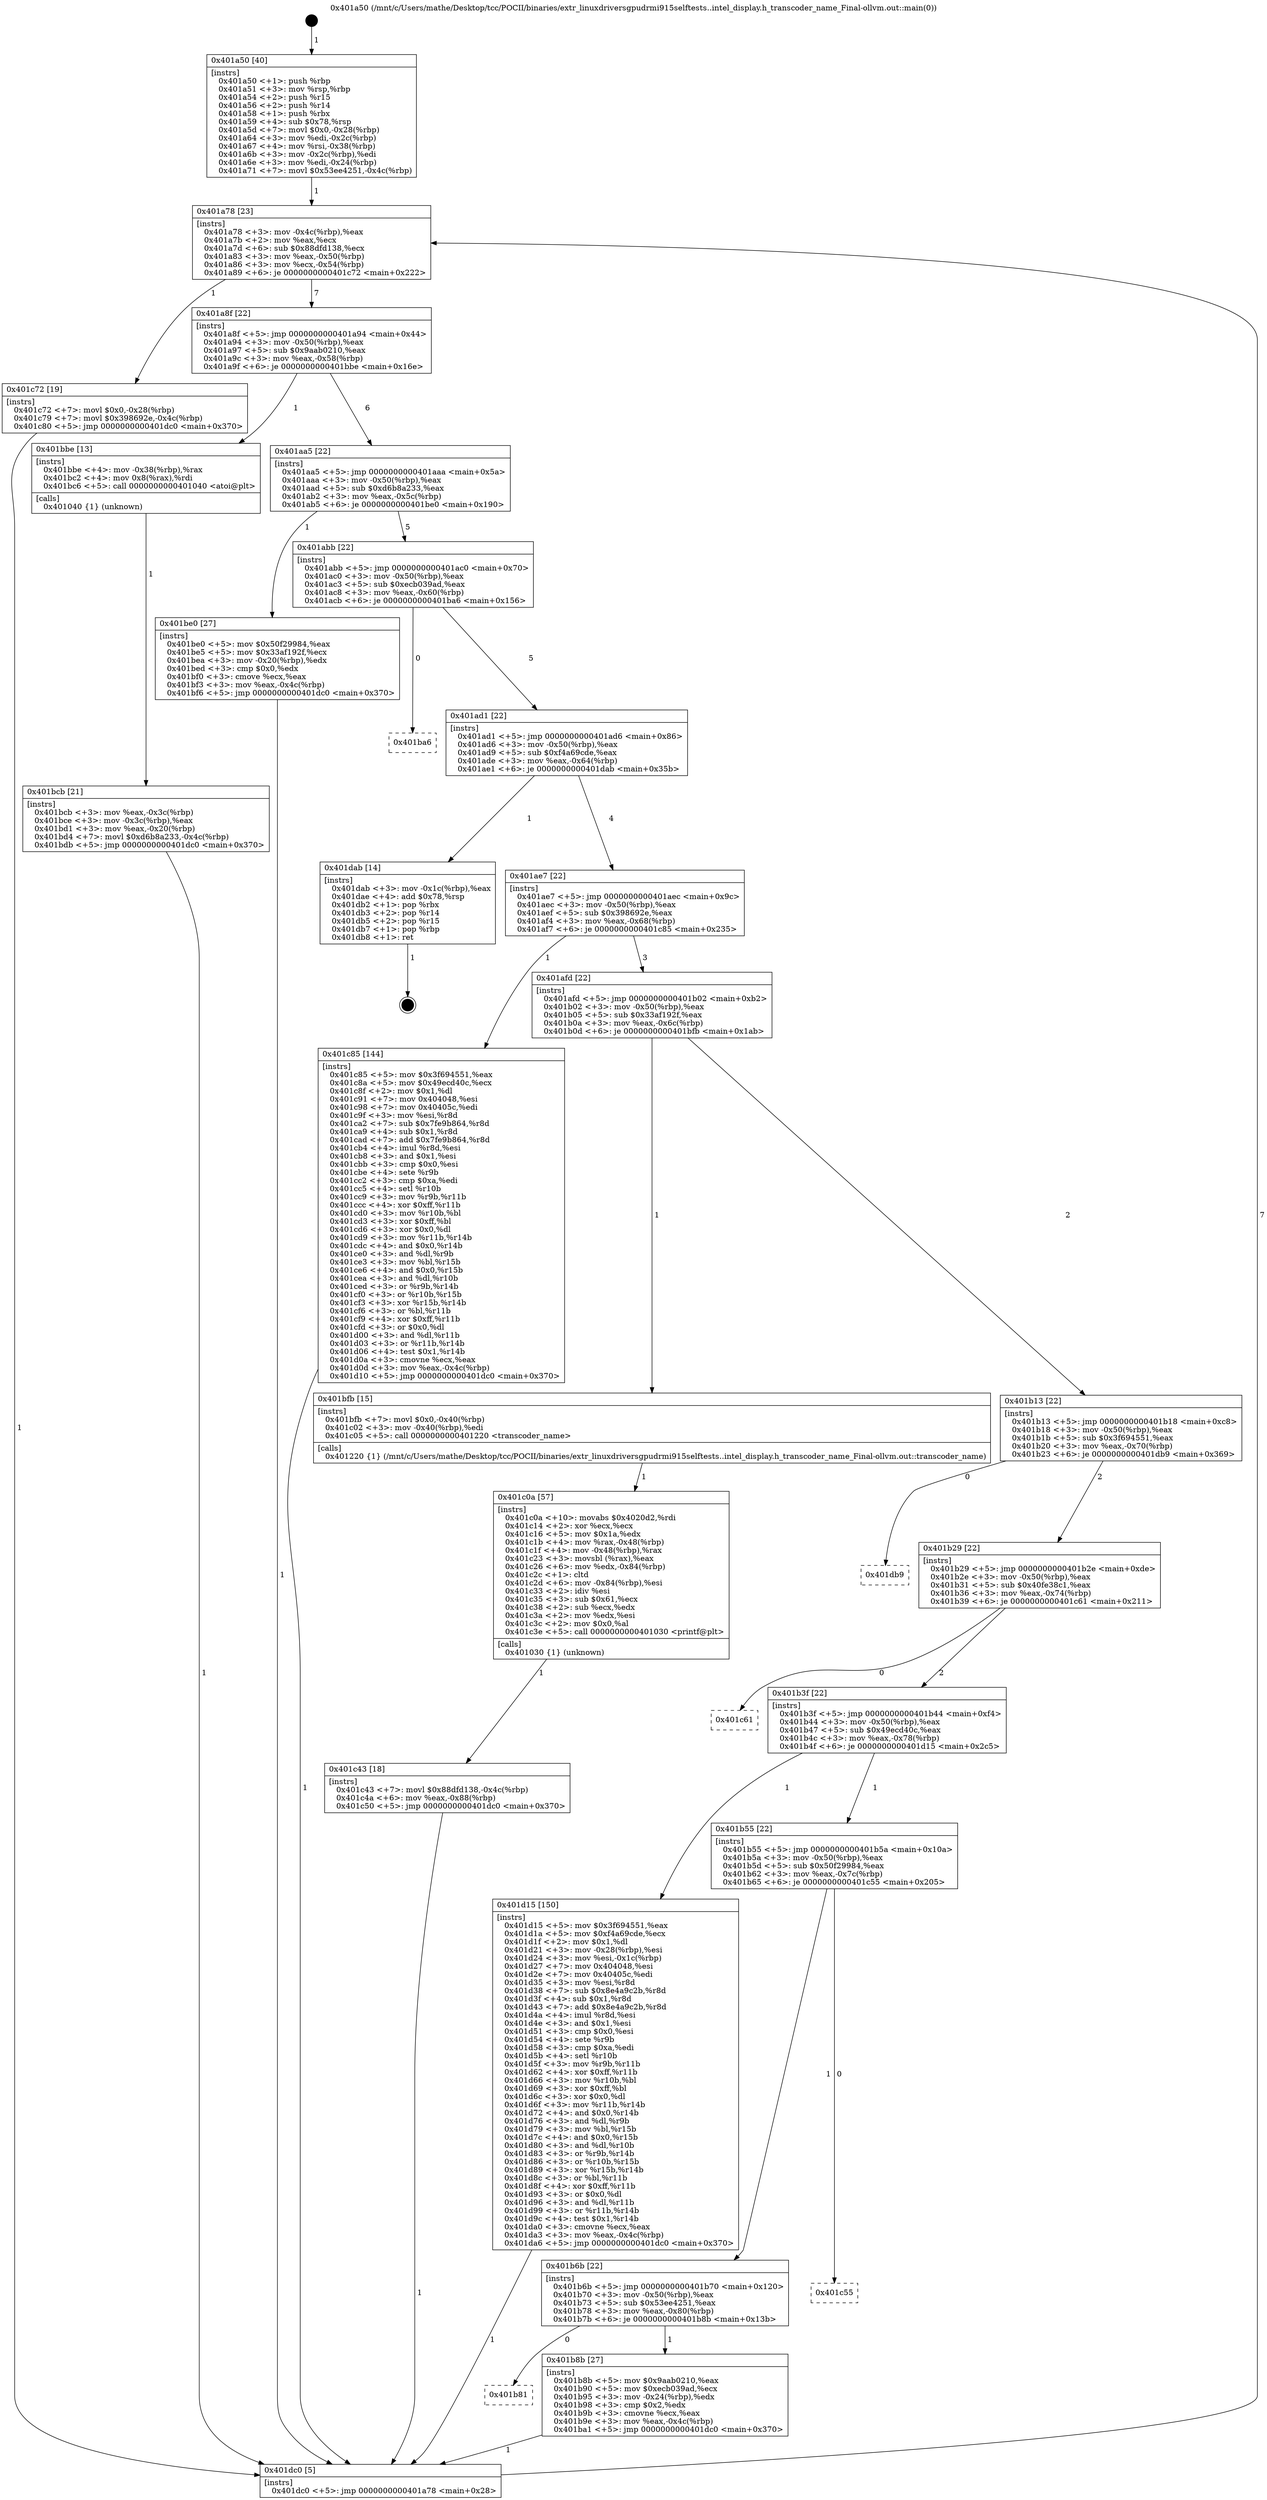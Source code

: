 digraph "0x401a50" {
  label = "0x401a50 (/mnt/c/Users/mathe/Desktop/tcc/POCII/binaries/extr_linuxdriversgpudrmi915selftests..intel_display.h_transcoder_name_Final-ollvm.out::main(0))"
  labelloc = "t"
  node[shape=record]

  Entry [label="",width=0.3,height=0.3,shape=circle,fillcolor=black,style=filled]
  "0x401a78" [label="{
     0x401a78 [23]\l
     | [instrs]\l
     &nbsp;&nbsp;0x401a78 \<+3\>: mov -0x4c(%rbp),%eax\l
     &nbsp;&nbsp;0x401a7b \<+2\>: mov %eax,%ecx\l
     &nbsp;&nbsp;0x401a7d \<+6\>: sub $0x88dfd138,%ecx\l
     &nbsp;&nbsp;0x401a83 \<+3\>: mov %eax,-0x50(%rbp)\l
     &nbsp;&nbsp;0x401a86 \<+3\>: mov %ecx,-0x54(%rbp)\l
     &nbsp;&nbsp;0x401a89 \<+6\>: je 0000000000401c72 \<main+0x222\>\l
  }"]
  "0x401c72" [label="{
     0x401c72 [19]\l
     | [instrs]\l
     &nbsp;&nbsp;0x401c72 \<+7\>: movl $0x0,-0x28(%rbp)\l
     &nbsp;&nbsp;0x401c79 \<+7\>: movl $0x398692e,-0x4c(%rbp)\l
     &nbsp;&nbsp;0x401c80 \<+5\>: jmp 0000000000401dc0 \<main+0x370\>\l
  }"]
  "0x401a8f" [label="{
     0x401a8f [22]\l
     | [instrs]\l
     &nbsp;&nbsp;0x401a8f \<+5\>: jmp 0000000000401a94 \<main+0x44\>\l
     &nbsp;&nbsp;0x401a94 \<+3\>: mov -0x50(%rbp),%eax\l
     &nbsp;&nbsp;0x401a97 \<+5\>: sub $0x9aab0210,%eax\l
     &nbsp;&nbsp;0x401a9c \<+3\>: mov %eax,-0x58(%rbp)\l
     &nbsp;&nbsp;0x401a9f \<+6\>: je 0000000000401bbe \<main+0x16e\>\l
  }"]
  Exit [label="",width=0.3,height=0.3,shape=circle,fillcolor=black,style=filled,peripheries=2]
  "0x401bbe" [label="{
     0x401bbe [13]\l
     | [instrs]\l
     &nbsp;&nbsp;0x401bbe \<+4\>: mov -0x38(%rbp),%rax\l
     &nbsp;&nbsp;0x401bc2 \<+4\>: mov 0x8(%rax),%rdi\l
     &nbsp;&nbsp;0x401bc6 \<+5\>: call 0000000000401040 \<atoi@plt\>\l
     | [calls]\l
     &nbsp;&nbsp;0x401040 \{1\} (unknown)\l
  }"]
  "0x401aa5" [label="{
     0x401aa5 [22]\l
     | [instrs]\l
     &nbsp;&nbsp;0x401aa5 \<+5\>: jmp 0000000000401aaa \<main+0x5a\>\l
     &nbsp;&nbsp;0x401aaa \<+3\>: mov -0x50(%rbp),%eax\l
     &nbsp;&nbsp;0x401aad \<+5\>: sub $0xd6b8a233,%eax\l
     &nbsp;&nbsp;0x401ab2 \<+3\>: mov %eax,-0x5c(%rbp)\l
     &nbsp;&nbsp;0x401ab5 \<+6\>: je 0000000000401be0 \<main+0x190\>\l
  }"]
  "0x401c43" [label="{
     0x401c43 [18]\l
     | [instrs]\l
     &nbsp;&nbsp;0x401c43 \<+7\>: movl $0x88dfd138,-0x4c(%rbp)\l
     &nbsp;&nbsp;0x401c4a \<+6\>: mov %eax,-0x88(%rbp)\l
     &nbsp;&nbsp;0x401c50 \<+5\>: jmp 0000000000401dc0 \<main+0x370\>\l
  }"]
  "0x401be0" [label="{
     0x401be0 [27]\l
     | [instrs]\l
     &nbsp;&nbsp;0x401be0 \<+5\>: mov $0x50f29984,%eax\l
     &nbsp;&nbsp;0x401be5 \<+5\>: mov $0x33af192f,%ecx\l
     &nbsp;&nbsp;0x401bea \<+3\>: mov -0x20(%rbp),%edx\l
     &nbsp;&nbsp;0x401bed \<+3\>: cmp $0x0,%edx\l
     &nbsp;&nbsp;0x401bf0 \<+3\>: cmove %ecx,%eax\l
     &nbsp;&nbsp;0x401bf3 \<+3\>: mov %eax,-0x4c(%rbp)\l
     &nbsp;&nbsp;0x401bf6 \<+5\>: jmp 0000000000401dc0 \<main+0x370\>\l
  }"]
  "0x401abb" [label="{
     0x401abb [22]\l
     | [instrs]\l
     &nbsp;&nbsp;0x401abb \<+5\>: jmp 0000000000401ac0 \<main+0x70\>\l
     &nbsp;&nbsp;0x401ac0 \<+3\>: mov -0x50(%rbp),%eax\l
     &nbsp;&nbsp;0x401ac3 \<+5\>: sub $0xecb039ad,%eax\l
     &nbsp;&nbsp;0x401ac8 \<+3\>: mov %eax,-0x60(%rbp)\l
     &nbsp;&nbsp;0x401acb \<+6\>: je 0000000000401ba6 \<main+0x156\>\l
  }"]
  "0x401c0a" [label="{
     0x401c0a [57]\l
     | [instrs]\l
     &nbsp;&nbsp;0x401c0a \<+10\>: movabs $0x4020d2,%rdi\l
     &nbsp;&nbsp;0x401c14 \<+2\>: xor %ecx,%ecx\l
     &nbsp;&nbsp;0x401c16 \<+5\>: mov $0x1a,%edx\l
     &nbsp;&nbsp;0x401c1b \<+4\>: mov %rax,-0x48(%rbp)\l
     &nbsp;&nbsp;0x401c1f \<+4\>: mov -0x48(%rbp),%rax\l
     &nbsp;&nbsp;0x401c23 \<+3\>: movsbl (%rax),%eax\l
     &nbsp;&nbsp;0x401c26 \<+6\>: mov %edx,-0x84(%rbp)\l
     &nbsp;&nbsp;0x401c2c \<+1\>: cltd\l
     &nbsp;&nbsp;0x401c2d \<+6\>: mov -0x84(%rbp),%esi\l
     &nbsp;&nbsp;0x401c33 \<+2\>: idiv %esi\l
     &nbsp;&nbsp;0x401c35 \<+3\>: sub $0x61,%ecx\l
     &nbsp;&nbsp;0x401c38 \<+2\>: sub %ecx,%edx\l
     &nbsp;&nbsp;0x401c3a \<+2\>: mov %edx,%esi\l
     &nbsp;&nbsp;0x401c3c \<+2\>: mov $0x0,%al\l
     &nbsp;&nbsp;0x401c3e \<+5\>: call 0000000000401030 \<printf@plt\>\l
     | [calls]\l
     &nbsp;&nbsp;0x401030 \{1\} (unknown)\l
  }"]
  "0x401ba6" [label="{
     0x401ba6\l
  }", style=dashed]
  "0x401ad1" [label="{
     0x401ad1 [22]\l
     | [instrs]\l
     &nbsp;&nbsp;0x401ad1 \<+5\>: jmp 0000000000401ad6 \<main+0x86\>\l
     &nbsp;&nbsp;0x401ad6 \<+3\>: mov -0x50(%rbp),%eax\l
     &nbsp;&nbsp;0x401ad9 \<+5\>: sub $0xf4a69cde,%eax\l
     &nbsp;&nbsp;0x401ade \<+3\>: mov %eax,-0x64(%rbp)\l
     &nbsp;&nbsp;0x401ae1 \<+6\>: je 0000000000401dab \<main+0x35b\>\l
  }"]
  "0x401bcb" [label="{
     0x401bcb [21]\l
     | [instrs]\l
     &nbsp;&nbsp;0x401bcb \<+3\>: mov %eax,-0x3c(%rbp)\l
     &nbsp;&nbsp;0x401bce \<+3\>: mov -0x3c(%rbp),%eax\l
     &nbsp;&nbsp;0x401bd1 \<+3\>: mov %eax,-0x20(%rbp)\l
     &nbsp;&nbsp;0x401bd4 \<+7\>: movl $0xd6b8a233,-0x4c(%rbp)\l
     &nbsp;&nbsp;0x401bdb \<+5\>: jmp 0000000000401dc0 \<main+0x370\>\l
  }"]
  "0x401dab" [label="{
     0x401dab [14]\l
     | [instrs]\l
     &nbsp;&nbsp;0x401dab \<+3\>: mov -0x1c(%rbp),%eax\l
     &nbsp;&nbsp;0x401dae \<+4\>: add $0x78,%rsp\l
     &nbsp;&nbsp;0x401db2 \<+1\>: pop %rbx\l
     &nbsp;&nbsp;0x401db3 \<+2\>: pop %r14\l
     &nbsp;&nbsp;0x401db5 \<+2\>: pop %r15\l
     &nbsp;&nbsp;0x401db7 \<+1\>: pop %rbp\l
     &nbsp;&nbsp;0x401db8 \<+1\>: ret\l
  }"]
  "0x401ae7" [label="{
     0x401ae7 [22]\l
     | [instrs]\l
     &nbsp;&nbsp;0x401ae7 \<+5\>: jmp 0000000000401aec \<main+0x9c\>\l
     &nbsp;&nbsp;0x401aec \<+3\>: mov -0x50(%rbp),%eax\l
     &nbsp;&nbsp;0x401aef \<+5\>: sub $0x398692e,%eax\l
     &nbsp;&nbsp;0x401af4 \<+3\>: mov %eax,-0x68(%rbp)\l
     &nbsp;&nbsp;0x401af7 \<+6\>: je 0000000000401c85 \<main+0x235\>\l
  }"]
  "0x401a50" [label="{
     0x401a50 [40]\l
     | [instrs]\l
     &nbsp;&nbsp;0x401a50 \<+1\>: push %rbp\l
     &nbsp;&nbsp;0x401a51 \<+3\>: mov %rsp,%rbp\l
     &nbsp;&nbsp;0x401a54 \<+2\>: push %r15\l
     &nbsp;&nbsp;0x401a56 \<+2\>: push %r14\l
     &nbsp;&nbsp;0x401a58 \<+1\>: push %rbx\l
     &nbsp;&nbsp;0x401a59 \<+4\>: sub $0x78,%rsp\l
     &nbsp;&nbsp;0x401a5d \<+7\>: movl $0x0,-0x28(%rbp)\l
     &nbsp;&nbsp;0x401a64 \<+3\>: mov %edi,-0x2c(%rbp)\l
     &nbsp;&nbsp;0x401a67 \<+4\>: mov %rsi,-0x38(%rbp)\l
     &nbsp;&nbsp;0x401a6b \<+3\>: mov -0x2c(%rbp),%edi\l
     &nbsp;&nbsp;0x401a6e \<+3\>: mov %edi,-0x24(%rbp)\l
     &nbsp;&nbsp;0x401a71 \<+7\>: movl $0x53ee4251,-0x4c(%rbp)\l
  }"]
  "0x401c85" [label="{
     0x401c85 [144]\l
     | [instrs]\l
     &nbsp;&nbsp;0x401c85 \<+5\>: mov $0x3f694551,%eax\l
     &nbsp;&nbsp;0x401c8a \<+5\>: mov $0x49ecd40c,%ecx\l
     &nbsp;&nbsp;0x401c8f \<+2\>: mov $0x1,%dl\l
     &nbsp;&nbsp;0x401c91 \<+7\>: mov 0x404048,%esi\l
     &nbsp;&nbsp;0x401c98 \<+7\>: mov 0x40405c,%edi\l
     &nbsp;&nbsp;0x401c9f \<+3\>: mov %esi,%r8d\l
     &nbsp;&nbsp;0x401ca2 \<+7\>: sub $0x7fe9b864,%r8d\l
     &nbsp;&nbsp;0x401ca9 \<+4\>: sub $0x1,%r8d\l
     &nbsp;&nbsp;0x401cad \<+7\>: add $0x7fe9b864,%r8d\l
     &nbsp;&nbsp;0x401cb4 \<+4\>: imul %r8d,%esi\l
     &nbsp;&nbsp;0x401cb8 \<+3\>: and $0x1,%esi\l
     &nbsp;&nbsp;0x401cbb \<+3\>: cmp $0x0,%esi\l
     &nbsp;&nbsp;0x401cbe \<+4\>: sete %r9b\l
     &nbsp;&nbsp;0x401cc2 \<+3\>: cmp $0xa,%edi\l
     &nbsp;&nbsp;0x401cc5 \<+4\>: setl %r10b\l
     &nbsp;&nbsp;0x401cc9 \<+3\>: mov %r9b,%r11b\l
     &nbsp;&nbsp;0x401ccc \<+4\>: xor $0xff,%r11b\l
     &nbsp;&nbsp;0x401cd0 \<+3\>: mov %r10b,%bl\l
     &nbsp;&nbsp;0x401cd3 \<+3\>: xor $0xff,%bl\l
     &nbsp;&nbsp;0x401cd6 \<+3\>: xor $0x0,%dl\l
     &nbsp;&nbsp;0x401cd9 \<+3\>: mov %r11b,%r14b\l
     &nbsp;&nbsp;0x401cdc \<+4\>: and $0x0,%r14b\l
     &nbsp;&nbsp;0x401ce0 \<+3\>: and %dl,%r9b\l
     &nbsp;&nbsp;0x401ce3 \<+3\>: mov %bl,%r15b\l
     &nbsp;&nbsp;0x401ce6 \<+4\>: and $0x0,%r15b\l
     &nbsp;&nbsp;0x401cea \<+3\>: and %dl,%r10b\l
     &nbsp;&nbsp;0x401ced \<+3\>: or %r9b,%r14b\l
     &nbsp;&nbsp;0x401cf0 \<+3\>: or %r10b,%r15b\l
     &nbsp;&nbsp;0x401cf3 \<+3\>: xor %r15b,%r14b\l
     &nbsp;&nbsp;0x401cf6 \<+3\>: or %bl,%r11b\l
     &nbsp;&nbsp;0x401cf9 \<+4\>: xor $0xff,%r11b\l
     &nbsp;&nbsp;0x401cfd \<+3\>: or $0x0,%dl\l
     &nbsp;&nbsp;0x401d00 \<+3\>: and %dl,%r11b\l
     &nbsp;&nbsp;0x401d03 \<+3\>: or %r11b,%r14b\l
     &nbsp;&nbsp;0x401d06 \<+4\>: test $0x1,%r14b\l
     &nbsp;&nbsp;0x401d0a \<+3\>: cmovne %ecx,%eax\l
     &nbsp;&nbsp;0x401d0d \<+3\>: mov %eax,-0x4c(%rbp)\l
     &nbsp;&nbsp;0x401d10 \<+5\>: jmp 0000000000401dc0 \<main+0x370\>\l
  }"]
  "0x401afd" [label="{
     0x401afd [22]\l
     | [instrs]\l
     &nbsp;&nbsp;0x401afd \<+5\>: jmp 0000000000401b02 \<main+0xb2\>\l
     &nbsp;&nbsp;0x401b02 \<+3\>: mov -0x50(%rbp),%eax\l
     &nbsp;&nbsp;0x401b05 \<+5\>: sub $0x33af192f,%eax\l
     &nbsp;&nbsp;0x401b0a \<+3\>: mov %eax,-0x6c(%rbp)\l
     &nbsp;&nbsp;0x401b0d \<+6\>: je 0000000000401bfb \<main+0x1ab\>\l
  }"]
  "0x401dc0" [label="{
     0x401dc0 [5]\l
     | [instrs]\l
     &nbsp;&nbsp;0x401dc0 \<+5\>: jmp 0000000000401a78 \<main+0x28\>\l
  }"]
  "0x401bfb" [label="{
     0x401bfb [15]\l
     | [instrs]\l
     &nbsp;&nbsp;0x401bfb \<+7\>: movl $0x0,-0x40(%rbp)\l
     &nbsp;&nbsp;0x401c02 \<+3\>: mov -0x40(%rbp),%edi\l
     &nbsp;&nbsp;0x401c05 \<+5\>: call 0000000000401220 \<transcoder_name\>\l
     | [calls]\l
     &nbsp;&nbsp;0x401220 \{1\} (/mnt/c/Users/mathe/Desktop/tcc/POCII/binaries/extr_linuxdriversgpudrmi915selftests..intel_display.h_transcoder_name_Final-ollvm.out::transcoder_name)\l
  }"]
  "0x401b13" [label="{
     0x401b13 [22]\l
     | [instrs]\l
     &nbsp;&nbsp;0x401b13 \<+5\>: jmp 0000000000401b18 \<main+0xc8\>\l
     &nbsp;&nbsp;0x401b18 \<+3\>: mov -0x50(%rbp),%eax\l
     &nbsp;&nbsp;0x401b1b \<+5\>: sub $0x3f694551,%eax\l
     &nbsp;&nbsp;0x401b20 \<+3\>: mov %eax,-0x70(%rbp)\l
     &nbsp;&nbsp;0x401b23 \<+6\>: je 0000000000401db9 \<main+0x369\>\l
  }"]
  "0x401b81" [label="{
     0x401b81\l
  }", style=dashed]
  "0x401db9" [label="{
     0x401db9\l
  }", style=dashed]
  "0x401b29" [label="{
     0x401b29 [22]\l
     | [instrs]\l
     &nbsp;&nbsp;0x401b29 \<+5\>: jmp 0000000000401b2e \<main+0xde\>\l
     &nbsp;&nbsp;0x401b2e \<+3\>: mov -0x50(%rbp),%eax\l
     &nbsp;&nbsp;0x401b31 \<+5\>: sub $0x40fe38c1,%eax\l
     &nbsp;&nbsp;0x401b36 \<+3\>: mov %eax,-0x74(%rbp)\l
     &nbsp;&nbsp;0x401b39 \<+6\>: je 0000000000401c61 \<main+0x211\>\l
  }"]
  "0x401b8b" [label="{
     0x401b8b [27]\l
     | [instrs]\l
     &nbsp;&nbsp;0x401b8b \<+5\>: mov $0x9aab0210,%eax\l
     &nbsp;&nbsp;0x401b90 \<+5\>: mov $0xecb039ad,%ecx\l
     &nbsp;&nbsp;0x401b95 \<+3\>: mov -0x24(%rbp),%edx\l
     &nbsp;&nbsp;0x401b98 \<+3\>: cmp $0x2,%edx\l
     &nbsp;&nbsp;0x401b9b \<+3\>: cmovne %ecx,%eax\l
     &nbsp;&nbsp;0x401b9e \<+3\>: mov %eax,-0x4c(%rbp)\l
     &nbsp;&nbsp;0x401ba1 \<+5\>: jmp 0000000000401dc0 \<main+0x370\>\l
  }"]
  "0x401c61" [label="{
     0x401c61\l
  }", style=dashed]
  "0x401b3f" [label="{
     0x401b3f [22]\l
     | [instrs]\l
     &nbsp;&nbsp;0x401b3f \<+5\>: jmp 0000000000401b44 \<main+0xf4\>\l
     &nbsp;&nbsp;0x401b44 \<+3\>: mov -0x50(%rbp),%eax\l
     &nbsp;&nbsp;0x401b47 \<+5\>: sub $0x49ecd40c,%eax\l
     &nbsp;&nbsp;0x401b4c \<+3\>: mov %eax,-0x78(%rbp)\l
     &nbsp;&nbsp;0x401b4f \<+6\>: je 0000000000401d15 \<main+0x2c5\>\l
  }"]
  "0x401b6b" [label="{
     0x401b6b [22]\l
     | [instrs]\l
     &nbsp;&nbsp;0x401b6b \<+5\>: jmp 0000000000401b70 \<main+0x120\>\l
     &nbsp;&nbsp;0x401b70 \<+3\>: mov -0x50(%rbp),%eax\l
     &nbsp;&nbsp;0x401b73 \<+5\>: sub $0x53ee4251,%eax\l
     &nbsp;&nbsp;0x401b78 \<+3\>: mov %eax,-0x80(%rbp)\l
     &nbsp;&nbsp;0x401b7b \<+6\>: je 0000000000401b8b \<main+0x13b\>\l
  }"]
  "0x401d15" [label="{
     0x401d15 [150]\l
     | [instrs]\l
     &nbsp;&nbsp;0x401d15 \<+5\>: mov $0x3f694551,%eax\l
     &nbsp;&nbsp;0x401d1a \<+5\>: mov $0xf4a69cde,%ecx\l
     &nbsp;&nbsp;0x401d1f \<+2\>: mov $0x1,%dl\l
     &nbsp;&nbsp;0x401d21 \<+3\>: mov -0x28(%rbp),%esi\l
     &nbsp;&nbsp;0x401d24 \<+3\>: mov %esi,-0x1c(%rbp)\l
     &nbsp;&nbsp;0x401d27 \<+7\>: mov 0x404048,%esi\l
     &nbsp;&nbsp;0x401d2e \<+7\>: mov 0x40405c,%edi\l
     &nbsp;&nbsp;0x401d35 \<+3\>: mov %esi,%r8d\l
     &nbsp;&nbsp;0x401d38 \<+7\>: sub $0x8e4a9c2b,%r8d\l
     &nbsp;&nbsp;0x401d3f \<+4\>: sub $0x1,%r8d\l
     &nbsp;&nbsp;0x401d43 \<+7\>: add $0x8e4a9c2b,%r8d\l
     &nbsp;&nbsp;0x401d4a \<+4\>: imul %r8d,%esi\l
     &nbsp;&nbsp;0x401d4e \<+3\>: and $0x1,%esi\l
     &nbsp;&nbsp;0x401d51 \<+3\>: cmp $0x0,%esi\l
     &nbsp;&nbsp;0x401d54 \<+4\>: sete %r9b\l
     &nbsp;&nbsp;0x401d58 \<+3\>: cmp $0xa,%edi\l
     &nbsp;&nbsp;0x401d5b \<+4\>: setl %r10b\l
     &nbsp;&nbsp;0x401d5f \<+3\>: mov %r9b,%r11b\l
     &nbsp;&nbsp;0x401d62 \<+4\>: xor $0xff,%r11b\l
     &nbsp;&nbsp;0x401d66 \<+3\>: mov %r10b,%bl\l
     &nbsp;&nbsp;0x401d69 \<+3\>: xor $0xff,%bl\l
     &nbsp;&nbsp;0x401d6c \<+3\>: xor $0x0,%dl\l
     &nbsp;&nbsp;0x401d6f \<+3\>: mov %r11b,%r14b\l
     &nbsp;&nbsp;0x401d72 \<+4\>: and $0x0,%r14b\l
     &nbsp;&nbsp;0x401d76 \<+3\>: and %dl,%r9b\l
     &nbsp;&nbsp;0x401d79 \<+3\>: mov %bl,%r15b\l
     &nbsp;&nbsp;0x401d7c \<+4\>: and $0x0,%r15b\l
     &nbsp;&nbsp;0x401d80 \<+3\>: and %dl,%r10b\l
     &nbsp;&nbsp;0x401d83 \<+3\>: or %r9b,%r14b\l
     &nbsp;&nbsp;0x401d86 \<+3\>: or %r10b,%r15b\l
     &nbsp;&nbsp;0x401d89 \<+3\>: xor %r15b,%r14b\l
     &nbsp;&nbsp;0x401d8c \<+3\>: or %bl,%r11b\l
     &nbsp;&nbsp;0x401d8f \<+4\>: xor $0xff,%r11b\l
     &nbsp;&nbsp;0x401d93 \<+3\>: or $0x0,%dl\l
     &nbsp;&nbsp;0x401d96 \<+3\>: and %dl,%r11b\l
     &nbsp;&nbsp;0x401d99 \<+3\>: or %r11b,%r14b\l
     &nbsp;&nbsp;0x401d9c \<+4\>: test $0x1,%r14b\l
     &nbsp;&nbsp;0x401da0 \<+3\>: cmovne %ecx,%eax\l
     &nbsp;&nbsp;0x401da3 \<+3\>: mov %eax,-0x4c(%rbp)\l
     &nbsp;&nbsp;0x401da6 \<+5\>: jmp 0000000000401dc0 \<main+0x370\>\l
  }"]
  "0x401b55" [label="{
     0x401b55 [22]\l
     | [instrs]\l
     &nbsp;&nbsp;0x401b55 \<+5\>: jmp 0000000000401b5a \<main+0x10a\>\l
     &nbsp;&nbsp;0x401b5a \<+3\>: mov -0x50(%rbp),%eax\l
     &nbsp;&nbsp;0x401b5d \<+5\>: sub $0x50f29984,%eax\l
     &nbsp;&nbsp;0x401b62 \<+3\>: mov %eax,-0x7c(%rbp)\l
     &nbsp;&nbsp;0x401b65 \<+6\>: je 0000000000401c55 \<main+0x205\>\l
  }"]
  "0x401c55" [label="{
     0x401c55\l
  }", style=dashed]
  Entry -> "0x401a50" [label=" 1"]
  "0x401a78" -> "0x401c72" [label=" 1"]
  "0x401a78" -> "0x401a8f" [label=" 7"]
  "0x401dab" -> Exit [label=" 1"]
  "0x401a8f" -> "0x401bbe" [label=" 1"]
  "0x401a8f" -> "0x401aa5" [label=" 6"]
  "0x401d15" -> "0x401dc0" [label=" 1"]
  "0x401aa5" -> "0x401be0" [label=" 1"]
  "0x401aa5" -> "0x401abb" [label=" 5"]
  "0x401c85" -> "0x401dc0" [label=" 1"]
  "0x401abb" -> "0x401ba6" [label=" 0"]
  "0x401abb" -> "0x401ad1" [label=" 5"]
  "0x401c72" -> "0x401dc0" [label=" 1"]
  "0x401ad1" -> "0x401dab" [label=" 1"]
  "0x401ad1" -> "0x401ae7" [label=" 4"]
  "0x401c43" -> "0x401dc0" [label=" 1"]
  "0x401ae7" -> "0x401c85" [label=" 1"]
  "0x401ae7" -> "0x401afd" [label=" 3"]
  "0x401c0a" -> "0x401c43" [label=" 1"]
  "0x401afd" -> "0x401bfb" [label=" 1"]
  "0x401afd" -> "0x401b13" [label=" 2"]
  "0x401bfb" -> "0x401c0a" [label=" 1"]
  "0x401b13" -> "0x401db9" [label=" 0"]
  "0x401b13" -> "0x401b29" [label=" 2"]
  "0x401be0" -> "0x401dc0" [label=" 1"]
  "0x401b29" -> "0x401c61" [label=" 0"]
  "0x401b29" -> "0x401b3f" [label=" 2"]
  "0x401bcb" -> "0x401dc0" [label=" 1"]
  "0x401b3f" -> "0x401d15" [label=" 1"]
  "0x401b3f" -> "0x401b55" [label=" 1"]
  "0x401dc0" -> "0x401a78" [label=" 7"]
  "0x401b55" -> "0x401c55" [label=" 0"]
  "0x401b55" -> "0x401b6b" [label=" 1"]
  "0x401bbe" -> "0x401bcb" [label=" 1"]
  "0x401b6b" -> "0x401b8b" [label=" 1"]
  "0x401b6b" -> "0x401b81" [label=" 0"]
  "0x401b8b" -> "0x401dc0" [label=" 1"]
  "0x401a50" -> "0x401a78" [label=" 1"]
}
